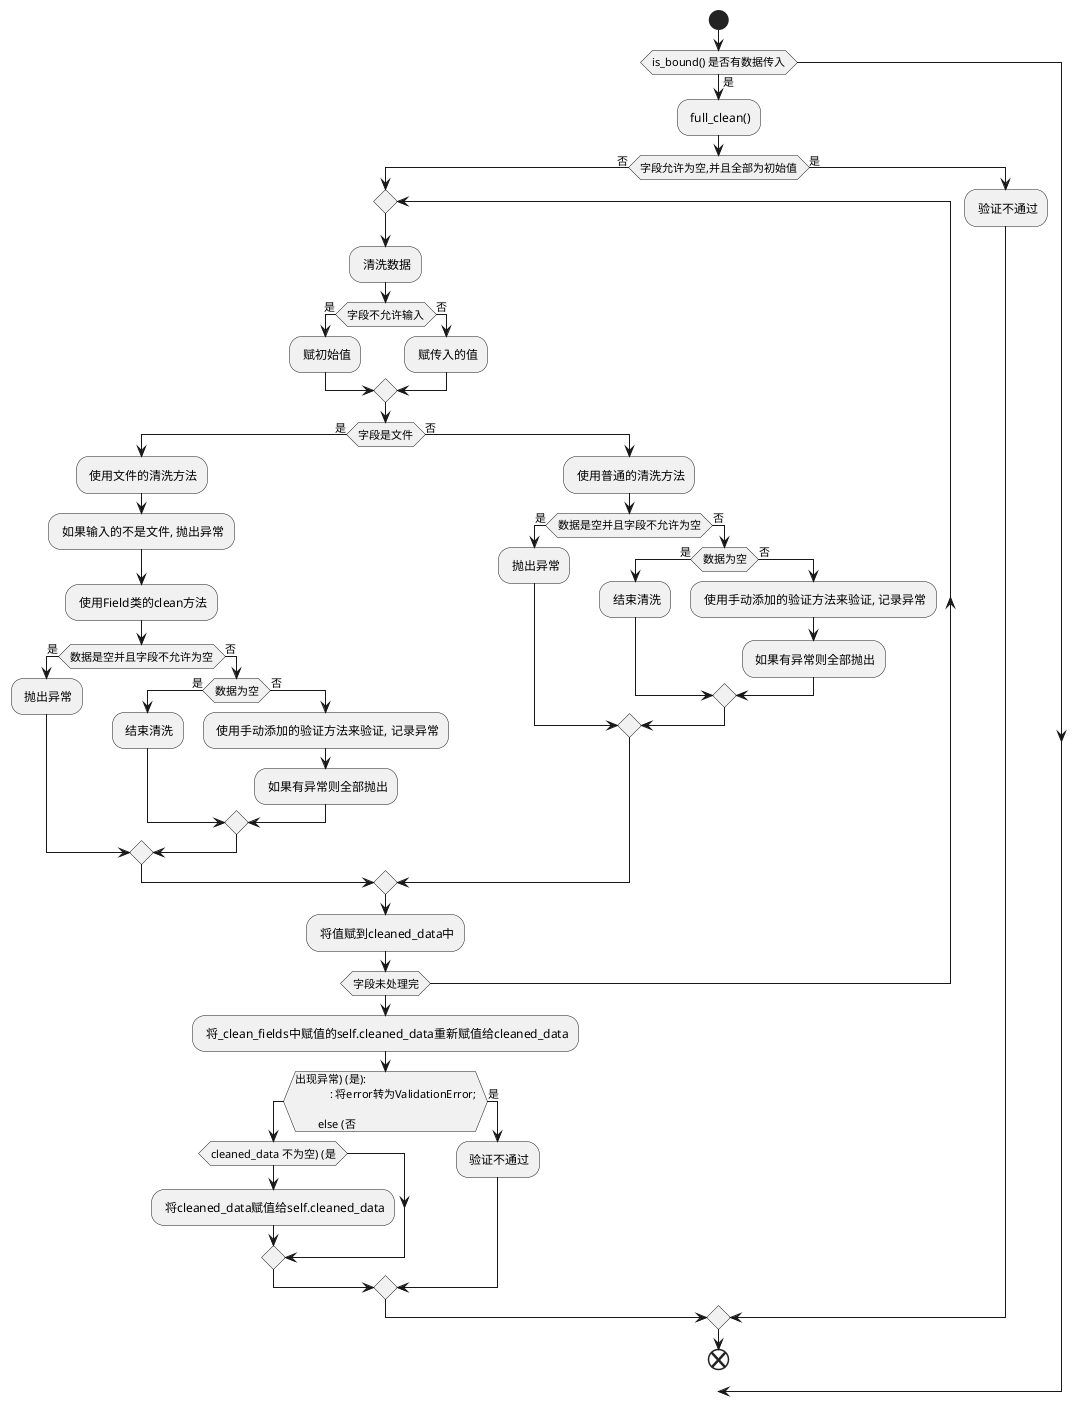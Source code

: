 @startuml

start
    if (is_bound() 是否有数据传入) then (是)
        : full_clean();
        if (字段允许为空,并且全部为初始值) then (否)
        repeat
            : 清洗数据;
            if (字段不允许输入) then (是)
                : 赋初始值;
            else (否)
                : 赋传入的值;
            endif
            if (字段是文件) then (是)
                : 使用文件的清洗方法;
                : 如果输入的不是文件, 抛出异常;
                : 使用Field类的clean方法;
                if (数据是空并且字段不允许为空) then (是)
                    : 抛出异常;
                else (否)
                    if (数据为空) then (是)
                        : 结束清洗;
                    else (否)
                        : 使用手动添加的验证方法来验证, 记录异常;
                        : 如果有异常则全部抛出;
                    endif
                endif
            else (否)
                : 使用普通的清洗方法;
                if (数据是空并且字段不允许为空) then (是)
                    : 抛出异常;
                else (否)
                    if (数据为空) then (是)
                        : 结束清洗;
                    else (否)
                        : 使用手动添加的验证方法来验证, 记录异常;
                        : 如果有异常则全部抛出;
                    endif
                endif
            endif
            : 将值赋到cleaned_data中;
        repeat while (字段未处理完)
        : 将_clean_fields中赋值的self.cleaned_data重新赋值给cleaned_data;

        if (出现异常) (是):
            : 将error转为ValidationError;

        else (否)
            if (cleaned_data 不为空) (是)
                : 将cleaned_data赋值给self.cleaned_data;
            endif
        else (是)
            : 验证不通过;
        endif
    else (是)
        : 验证不通过;
    endif

end


@enduml